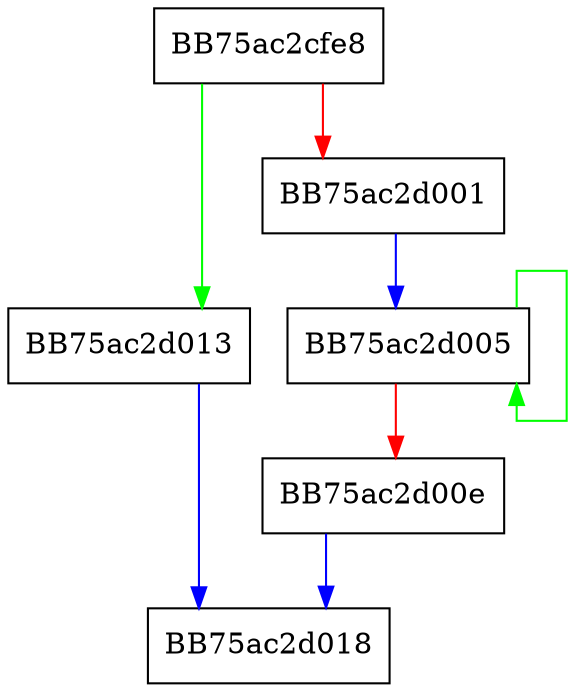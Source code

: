digraph WPP_SF_lllLs {
  node [shape="box"];
  graph [splines=ortho];
  BB75ac2cfe8 -> BB75ac2d013 [color="green"];
  BB75ac2cfe8 -> BB75ac2d001 [color="red"];
  BB75ac2d001 -> BB75ac2d005 [color="blue"];
  BB75ac2d005 -> BB75ac2d005 [color="green"];
  BB75ac2d005 -> BB75ac2d00e [color="red"];
  BB75ac2d00e -> BB75ac2d018 [color="blue"];
  BB75ac2d013 -> BB75ac2d018 [color="blue"];
}